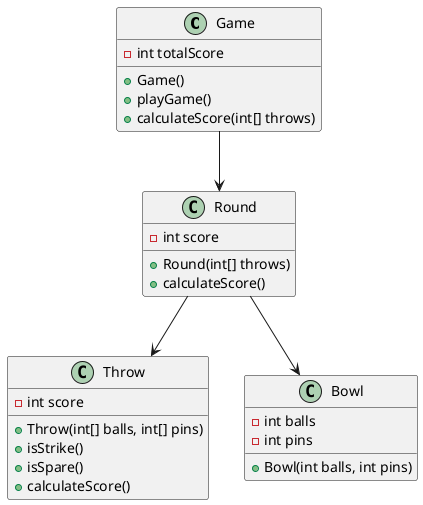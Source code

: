 @startuml
class Game {
    -int totalScore
    +Game()
    +playGame()
    +calculateScore(int[] throws)
}
class Round {
    -int score
    +Round(int[] throws)
    +calculateScore()
}
class Throw {
    -int score
    +Throw(int[] balls, int[] pins)
    +isStrike()
    +isSpare()
    +calculateScore()
}
class Bowl {
    -int balls
    -int pins
    +Bowl(int balls, int pins)
}
Game --> Round
Round --> Throw
Round --> Bowl
@enduml